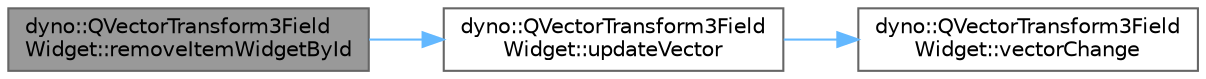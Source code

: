 digraph "dyno::QVectorTransform3FieldWidget::removeItemWidgetById"
{
 // LATEX_PDF_SIZE
  bgcolor="transparent";
  edge [fontname=Helvetica,fontsize=10,labelfontname=Helvetica,labelfontsize=10];
  node [fontname=Helvetica,fontsize=10,shape=box,height=0.2,width=0.4];
  rankdir="LR";
  Node1 [id="Node000001",label="dyno::QVectorTransform3Field\lWidget::removeItemWidgetById",height=0.2,width=0.4,color="gray40", fillcolor="grey60", style="filled", fontcolor="black",tooltip="Called when the \"mVectorTransformItemLayout::QPushButton* removeButton\" is clicked."];
  Node1 -> Node2 [id="edge1_Node000001_Node000002",color="steelblue1",style="solid",tooltip=" "];
  Node2 [id="Node000002",label="dyno::QVectorTransform3Field\lWidget::updateVector",height=0.2,width=0.4,color="grey40", fillcolor="white", style="filled",URL="$classdyno_1_1_q_vector_transform3_field_widget.html#a87b15de25060c6b371deee4ba8e33422",tooltip="Update \"std::vector<Transform3f> mVec\"."];
  Node2 -> Node3 [id="edge2_Node000002_Node000003",color="steelblue1",style="solid",tooltip=" "];
  Node3 [id="Node000003",label="dyno::QVectorTransform3Field\lWidget::vectorChange",height=0.2,width=0.4,color="grey40", fillcolor="white", style="filled",URL="$classdyno_1_1_q_vector_transform3_field_widget.html#a88ddc4db945a85b85853d14209109756",tooltip=" "];
}
